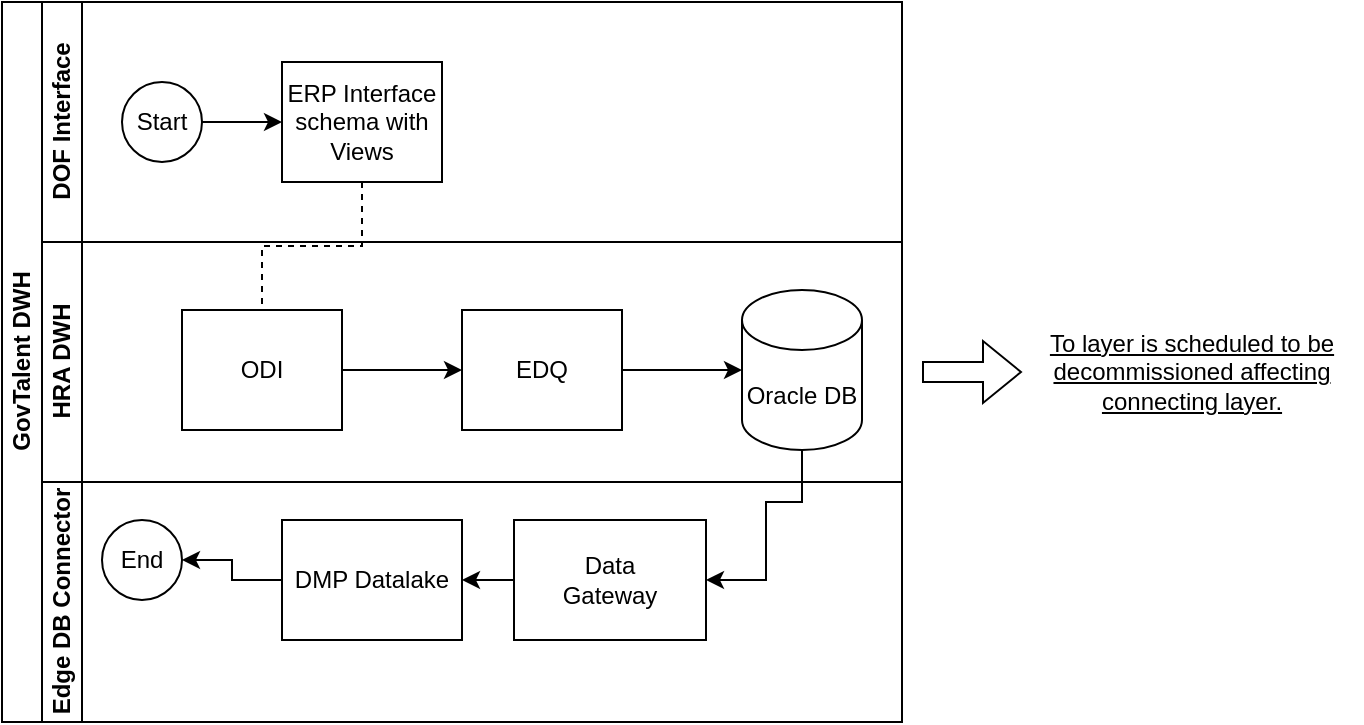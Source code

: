<mxfile version="22.1.3" type="github">
  <diagram id="prtHgNgQTEPvFCAcTncT" name="Page-1">
    <mxGraphModel dx="1154" dy="523" grid="1" gridSize="10" guides="1" tooltips="1" connect="1" arrows="1" fold="1" page="1" pageScale="1" pageWidth="827" pageHeight="1169" math="0" shadow="0">
      <root>
        <mxCell id="0" />
        <mxCell id="1" parent="0" />
        <mxCell id="dNxyNK7c78bLwvsdeMH5-19" value="GovTalent DWH" style="swimlane;html=1;childLayout=stackLayout;resizeParent=1;resizeParentMax=0;horizontal=0;startSize=20;horizontalStack=0;" parent="1" vertex="1">
          <mxGeometry x="110" y="170" width="450" height="360" as="geometry" />
        </mxCell>
        <mxCell id="dNxyNK7c78bLwvsdeMH5-27" value="" style="edgeStyle=orthogonalEdgeStyle;rounded=0;orthogonalLoop=1;jettySize=auto;html=1;dashed=1;endArrow=none;endFill=0;" parent="dNxyNK7c78bLwvsdeMH5-19" source="dNxyNK7c78bLwvsdeMH5-24" target="dNxyNK7c78bLwvsdeMH5-26" edge="1">
          <mxGeometry relative="1" as="geometry" />
        </mxCell>
        <mxCell id="dNxyNK7c78bLwvsdeMH5-20" value="DOF Interface" style="swimlane;html=1;startSize=20;horizontal=0;" parent="dNxyNK7c78bLwvsdeMH5-19" vertex="1">
          <mxGeometry x="20" width="430" height="120" as="geometry" />
        </mxCell>
        <mxCell id="dNxyNK7c78bLwvsdeMH5-25" value="" style="edgeStyle=orthogonalEdgeStyle;rounded=0;orthogonalLoop=1;jettySize=auto;html=1;" parent="dNxyNK7c78bLwvsdeMH5-20" source="dNxyNK7c78bLwvsdeMH5-23" target="dNxyNK7c78bLwvsdeMH5-24" edge="1">
          <mxGeometry relative="1" as="geometry" />
        </mxCell>
        <mxCell id="dNxyNK7c78bLwvsdeMH5-23" value="Start" style="ellipse;whiteSpace=wrap;html=1;" parent="dNxyNK7c78bLwvsdeMH5-20" vertex="1">
          <mxGeometry x="40" y="40" width="40" height="40" as="geometry" />
        </mxCell>
        <mxCell id="dNxyNK7c78bLwvsdeMH5-24" value="ERP Interface schema with Views" style="rounded=0;whiteSpace=wrap;html=1;fontFamily=Helvetica;fontSize=12;fontColor=#000000;align=center;" parent="dNxyNK7c78bLwvsdeMH5-20" vertex="1">
          <mxGeometry x="120" y="30" width="80" height="60" as="geometry" />
        </mxCell>
        <mxCell id="dNxyNK7c78bLwvsdeMH5-21" value="HRA DWH" style="swimlane;html=1;startSize=20;horizontal=0;" parent="dNxyNK7c78bLwvsdeMH5-19" vertex="1">
          <mxGeometry x="20" y="120" width="430" height="120" as="geometry" />
        </mxCell>
        <mxCell id="dNxyNK7c78bLwvsdeMH5-26" value="ODI" style="rounded=0;whiteSpace=wrap;html=1;fontFamily=Helvetica;fontSize=12;fontColor=#000000;align=center;" parent="dNxyNK7c78bLwvsdeMH5-21" vertex="1">
          <mxGeometry x="70" y="34" width="80" height="60" as="geometry" />
        </mxCell>
        <mxCell id="vBOB6mBzM3e_tGqEHoJc-3" value="" style="edgeStyle=orthogonalEdgeStyle;rounded=0;orthogonalLoop=1;jettySize=auto;html=1;" edge="1" parent="dNxyNK7c78bLwvsdeMH5-21" source="dNxyNK7c78bLwvsdeMH5-34" target="vBOB6mBzM3e_tGqEHoJc-2">
          <mxGeometry relative="1" as="geometry" />
        </mxCell>
        <mxCell id="dNxyNK7c78bLwvsdeMH5-34" value="EDQ" style="rounded=0;whiteSpace=wrap;html=1;fontFamily=Helvetica;fontSize=12;fontColor=#000000;align=center;" parent="dNxyNK7c78bLwvsdeMH5-21" vertex="1">
          <mxGeometry x="210" y="34" width="80" height="60" as="geometry" />
        </mxCell>
        <mxCell id="dNxyNK7c78bLwvsdeMH5-35" style="edgeStyle=orthogonalEdgeStyle;rounded=0;orthogonalLoop=1;jettySize=auto;html=1;endArrow=classic;endFill=1;exitX=1;exitY=0.5;exitDx=0;exitDy=0;" parent="dNxyNK7c78bLwvsdeMH5-21" source="dNxyNK7c78bLwvsdeMH5-26" target="dNxyNK7c78bLwvsdeMH5-34" edge="1">
          <mxGeometry relative="1" as="geometry">
            <mxPoint x="280.0" y="60" as="sourcePoint" />
          </mxGeometry>
        </mxCell>
        <mxCell id="vBOB6mBzM3e_tGqEHoJc-2" value="Oracle DB" style="shape=cylinder3;whiteSpace=wrap;html=1;boundedLbl=1;backgroundOutline=1;size=15;" vertex="1" parent="dNxyNK7c78bLwvsdeMH5-21">
          <mxGeometry x="350" y="24" width="60" height="80" as="geometry" />
        </mxCell>
        <mxCell id="dNxyNK7c78bLwvsdeMH5-22" value="Edge DB Connector" style="swimlane;html=1;startSize=20;horizontal=0;" parent="dNxyNK7c78bLwvsdeMH5-19" vertex="1">
          <mxGeometry x="20" y="240" width="430" height="120" as="geometry" />
        </mxCell>
        <mxCell id="vBOB6mBzM3e_tGqEHoJc-11" value="DMP Datalake" style="rounded=0;whiteSpace=wrap;html=1;fontFamily=Helvetica;fontSize=12;fontColor=#000000;align=center;" vertex="1" parent="dNxyNK7c78bLwvsdeMH5-22">
          <mxGeometry x="120" y="19" width="90" height="60" as="geometry" />
        </mxCell>
        <mxCell id="vBOB6mBzM3e_tGqEHoJc-12" value="End" style="ellipse;whiteSpace=wrap;html=1;" vertex="1" parent="dNxyNK7c78bLwvsdeMH5-22">
          <mxGeometry x="30" y="19" width="40" height="40" as="geometry" />
        </mxCell>
        <mxCell id="vBOB6mBzM3e_tGqEHoJc-15" value="" style="edgeStyle=orthogonalEdgeStyle;rounded=0;orthogonalLoop=1;jettySize=auto;html=1;" edge="1" parent="dNxyNK7c78bLwvsdeMH5-22" source="vBOB6mBzM3e_tGqEHoJc-11" target="vBOB6mBzM3e_tGqEHoJc-12">
          <mxGeometry relative="1" as="geometry" />
        </mxCell>
        <mxCell id="vBOB6mBzM3e_tGqEHoJc-1" value="Data &lt;br&gt;Gateway" style="rounded=0;whiteSpace=wrap;html=1;fontFamily=Helvetica;fontSize=12;fontColor=#000000;align=center;" vertex="1" parent="dNxyNK7c78bLwvsdeMH5-22">
          <mxGeometry x="236" y="19" width="96" height="60" as="geometry" />
        </mxCell>
        <mxCell id="vBOB6mBzM3e_tGqEHoJc-13" value="" style="edgeStyle=orthogonalEdgeStyle;rounded=0;orthogonalLoop=1;jettySize=auto;html=1;entryX=1;entryY=0.5;entryDx=0;entryDy=0;" edge="1" parent="dNxyNK7c78bLwvsdeMH5-22" source="vBOB6mBzM3e_tGqEHoJc-1" target="vBOB6mBzM3e_tGqEHoJc-11">
          <mxGeometry relative="1" as="geometry">
            <mxPoint x="340" y="459" as="sourcePoint" />
            <mxPoint x="222" y="459" as="targetPoint" />
          </mxGeometry>
        </mxCell>
        <mxCell id="vBOB6mBzM3e_tGqEHoJc-17" style="edgeStyle=orthogonalEdgeStyle;rounded=0;orthogonalLoop=1;jettySize=auto;html=1;entryX=1;entryY=0.5;entryDx=0;entryDy=0;" edge="1" parent="dNxyNK7c78bLwvsdeMH5-19" source="vBOB6mBzM3e_tGqEHoJc-2" target="vBOB6mBzM3e_tGqEHoJc-1">
          <mxGeometry relative="1" as="geometry">
            <Array as="points">
              <mxPoint x="400" y="250" />
              <mxPoint x="382" y="250" />
              <mxPoint x="382" y="289" />
            </Array>
          </mxGeometry>
        </mxCell>
        <mxCell id="vBOB6mBzM3e_tGqEHoJc-7" value="&lt;u&gt;To layer is scheduled to be decommissioned affecting connecting layer.&lt;/u&gt;" style="text;html=1;strokeColor=none;fillColor=none;align=center;verticalAlign=middle;whiteSpace=wrap;rounded=0;" vertex="1" parent="1">
          <mxGeometry x="620" y="320" width="170" height="70" as="geometry" />
        </mxCell>
        <mxCell id="vBOB6mBzM3e_tGqEHoJc-8" value="" style="shape=flexArrow;endArrow=classic;html=1;rounded=0;" edge="1" parent="1" target="vBOB6mBzM3e_tGqEHoJc-7">
          <mxGeometry width="50" height="50" relative="1" as="geometry">
            <mxPoint x="570" y="355" as="sourcePoint" />
            <mxPoint x="620" y="330" as="targetPoint" />
          </mxGeometry>
        </mxCell>
      </root>
    </mxGraphModel>
  </diagram>
</mxfile>
